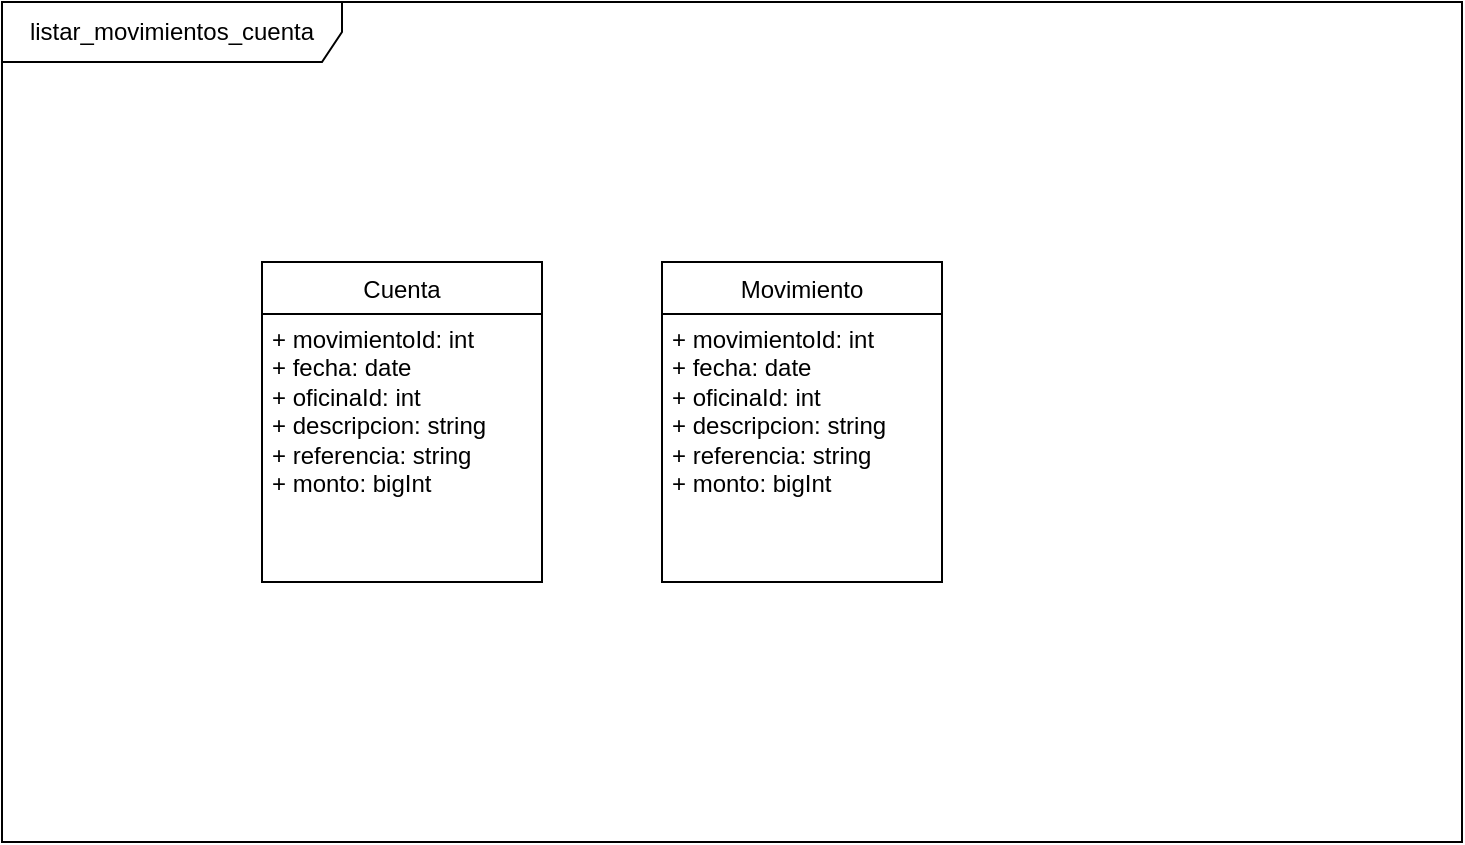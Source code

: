 <mxfile version="20.0.3" type="github">
  <diagram id="C5RBs43oDa-KdzZeNtuy" name="Page-1">
    <mxGraphModel dx="1422" dy="804" grid="1" gridSize="10" guides="1" tooltips="1" connect="1" arrows="1" fold="1" page="1" pageScale="1" pageWidth="827" pageHeight="1169" math="0" shadow="0">
      <root>
        <mxCell id="WIyWlLk6GJQsqaUBKTNV-0" />
        <mxCell id="WIyWlLk6GJQsqaUBKTNV-1" parent="WIyWlLk6GJQsqaUBKTNV-0" />
        <mxCell id="drCkNsFTABV8Y_QIdW5n-4" value="listar_movimientos_cuenta" style="shape=umlFrame;whiteSpace=wrap;html=1;width=170;height=30;" vertex="1" parent="WIyWlLk6GJQsqaUBKTNV-1">
          <mxGeometry x="70" y="240" width="730" height="420" as="geometry" />
        </mxCell>
        <mxCell id="drCkNsFTABV8Y_QIdW5n-5" value="Movimiento" style="swimlane;fontStyle=0;childLayout=stackLayout;horizontal=1;startSize=26;fillColor=none;horizontalStack=0;resizeParent=1;resizeParentMax=0;resizeLast=0;collapsible=1;marginBottom=0;" vertex="1" parent="WIyWlLk6GJQsqaUBKTNV-1">
          <mxGeometry x="400" y="370" width="140" height="160" as="geometry" />
        </mxCell>
        <mxCell id="drCkNsFTABV8Y_QIdW5n-6" value="+ movimientoId: int&lt;br&gt;+ fecha: date&lt;br&gt;+ oficinaId: int&lt;br&gt;+ descripcion: string&lt;br&gt;+ referencia: string&lt;br&gt;+ monto: bigInt" style="text;strokeColor=none;fillColor=none;align=left;verticalAlign=top;spacingLeft=4;spacingRight=4;overflow=hidden;rotatable=0;points=[[0,0.5],[1,0.5]];portConstraint=eastwest;spacing=1;spacingBottom=10;html=1;" vertex="1" parent="drCkNsFTABV8Y_QIdW5n-5">
          <mxGeometry y="26" width="140" height="134" as="geometry" />
        </mxCell>
        <mxCell id="drCkNsFTABV8Y_QIdW5n-9" value="Cuenta" style="swimlane;fontStyle=0;childLayout=stackLayout;horizontal=1;startSize=26;fillColor=none;horizontalStack=0;resizeParent=1;resizeParentMax=0;resizeLast=0;collapsible=1;marginBottom=0;" vertex="1" parent="WIyWlLk6GJQsqaUBKTNV-1">
          <mxGeometry x="200" y="370" width="140" height="160" as="geometry" />
        </mxCell>
        <mxCell id="drCkNsFTABV8Y_QIdW5n-10" value="+ movimientoId: int&lt;br&gt;+ fecha: date&lt;br&gt;+ oficinaId: int&lt;br&gt;+ descripcion: string&lt;br&gt;+ referencia: string&lt;br&gt;+ monto: bigInt" style="text;strokeColor=none;fillColor=none;align=left;verticalAlign=top;spacingLeft=4;spacingRight=4;overflow=hidden;rotatable=0;points=[[0,0.5],[1,0.5]];portConstraint=eastwest;spacing=1;spacingBottom=10;html=1;" vertex="1" parent="drCkNsFTABV8Y_QIdW5n-9">
          <mxGeometry y="26" width="140" height="134" as="geometry" />
        </mxCell>
      </root>
    </mxGraphModel>
  </diagram>
</mxfile>
